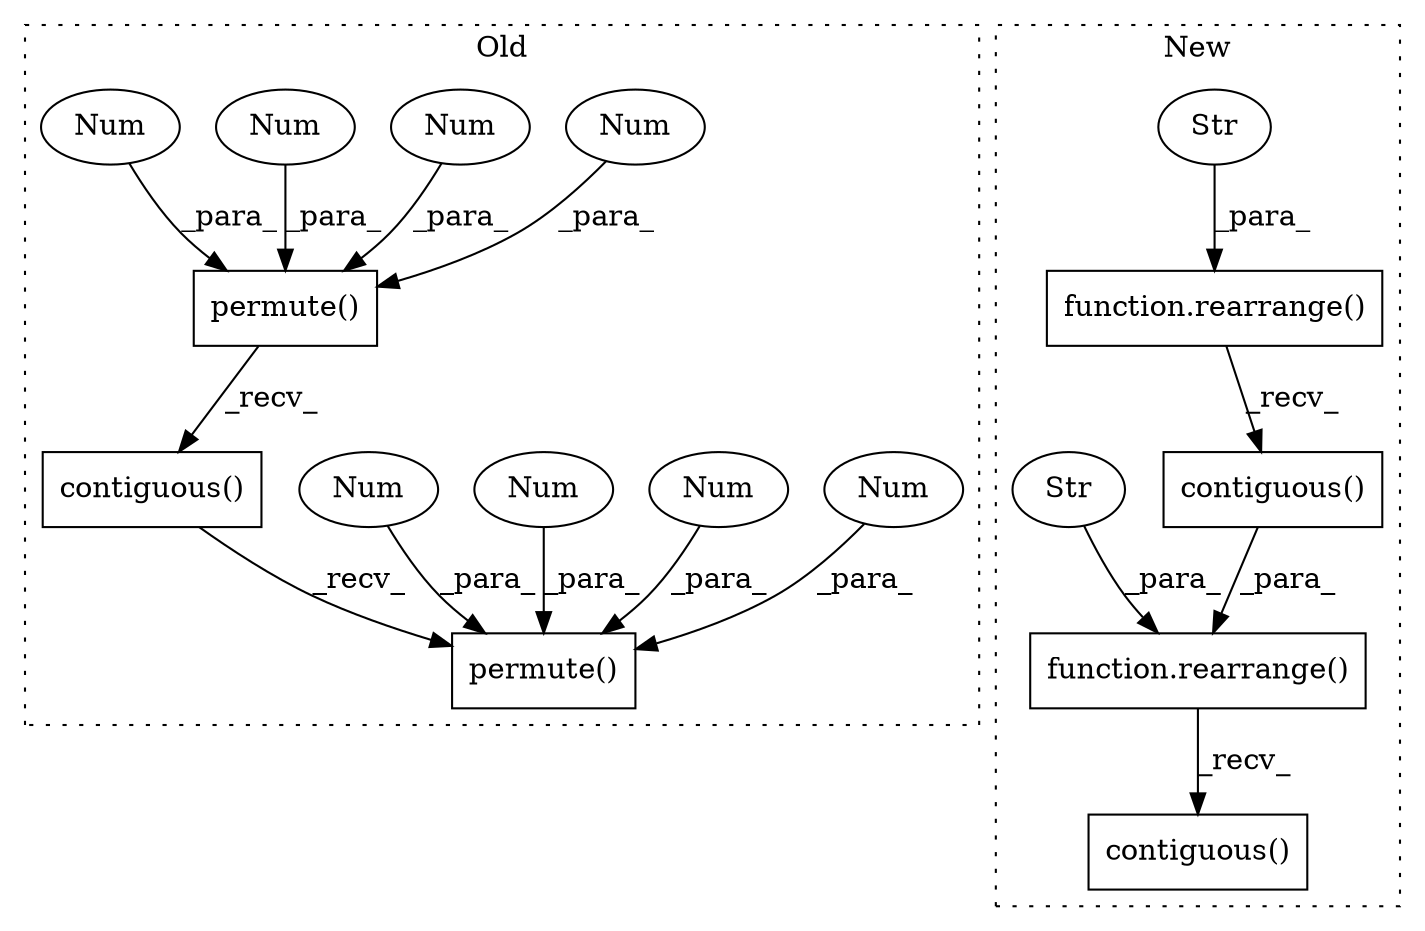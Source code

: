 digraph G {
subgraph cluster0 {
1 [label="permute()" a="75" s="5111,5133" l="12,1" shape="box"];
3 [label="Num" a="76" s="5123" l="1" shape="ellipse"];
4 [label="Num" a="76" s="5126" l="1" shape="ellipse"];
5 [label="Num" a="76" s="5129" l="1" shape="ellipse"];
6 [label="Num" a="76" s="5132" l="1" shape="ellipse"];
7 [label="permute()" a="75" s="3250,3270" l="10,1" shape="box"];
8 [label="Num" a="76" s="3263" l="1" shape="ellipse"];
9 [label="Num" a="76" s="3260" l="1" shape="ellipse"];
10 [label="Num" a="76" s="3269" l="1" shape="ellipse"];
11 [label="Num" a="76" s="3266" l="1" shape="ellipse"];
12 [label="contiguous()" a="75" s="3250" l="34" shape="box"];
label = "Old";
style="dotted";
}
subgraph cluster1 {
2 [label="contiguous()" a="75" s="3272" l="47" shape="box"];
13 [label="function.rearrange()" a="75" s="3272,3305" l="10,1" shape="box"];
14 [label="Str" a="66" s="3285" l="20" shape="ellipse"];
15 [label="contiguous()" a="75" s="5146" l="49" shape="box"];
16 [label="function.rearrange()" a="75" s="5146,5181" l="10,1" shape="box"];
17 [label="Str" a="66" s="5161" l="20" shape="ellipse"];
label = "New";
style="dotted";
}
2 -> 16 [label="_para_"];
3 -> 1 [label="_para_"];
4 -> 1 [label="_para_"];
5 -> 1 [label="_para_"];
6 -> 1 [label="_para_"];
7 -> 12 [label="_recv_"];
8 -> 7 [label="_para_"];
9 -> 7 [label="_para_"];
10 -> 7 [label="_para_"];
11 -> 7 [label="_para_"];
12 -> 1 [label="_recv_"];
13 -> 2 [label="_recv_"];
14 -> 13 [label="_para_"];
16 -> 15 [label="_recv_"];
17 -> 16 [label="_para_"];
}